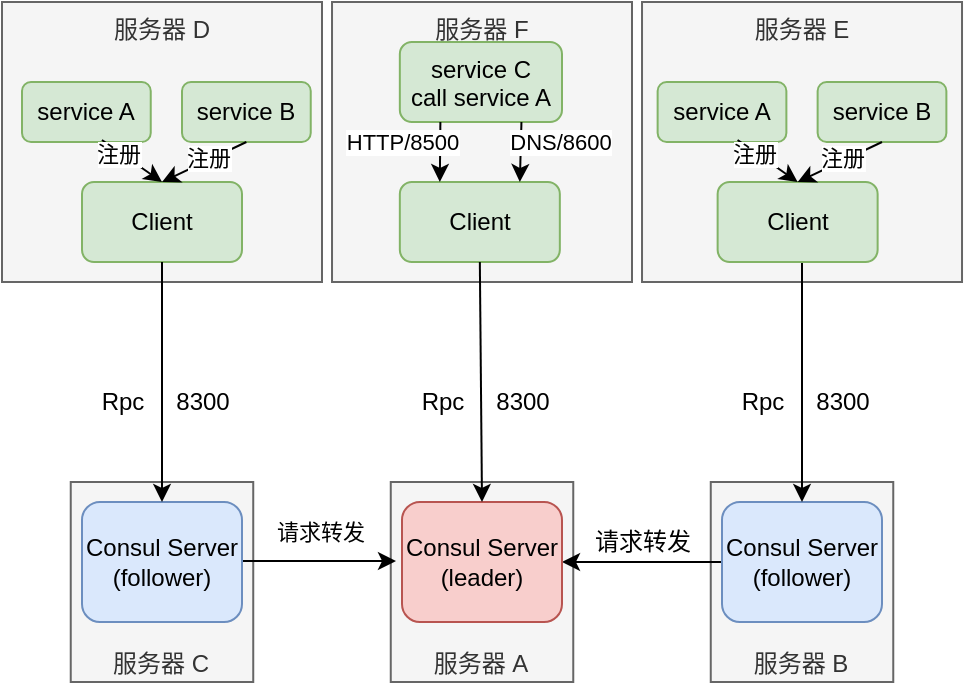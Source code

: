 <mxfile version="13.6.2" type="github"><diagram id="CIPJORyrSqvECjc6BSF2" name="Page-1"><mxGraphModel dx="946" dy="565" grid="1" gridSize="10" guides="1" tooltips="1" connect="1" arrows="1" fold="1" page="1" pageScale="1" pageWidth="827" pageHeight="1169" math="0" shadow="0"><root><mxCell id="0"/><mxCell id="1" parent="0"/><mxCell id="W06UEgixk40ijKuXUCpB-31" value="服务器 F" style="rounded=0;whiteSpace=wrap;html=1;verticalAlign=top;fillColor=#f5f5f5;strokeColor=#666666;fontColor=#333333;" vertex="1" parent="1"><mxGeometry x="325.01" y="70" width="149.99" height="140" as="geometry"/></mxCell><mxCell id="W06UEgixk40ijKuXUCpB-20" value="服务器 E" style="rounded=0;whiteSpace=wrap;html=1;verticalAlign=top;fillColor=#f5f5f5;strokeColor=#666666;fontColor=#333333;" vertex="1" parent="1"><mxGeometry x="480.01" y="70" width="160" height="140" as="geometry"/></mxCell><mxCell id="W06UEgixk40ijKuXUCpB-5" value="服务器 D" style="rounded=0;whiteSpace=wrap;html=1;verticalAlign=top;fillColor=#f5f5f5;strokeColor=#666666;fontColor=#333333;" vertex="1" parent="1"><mxGeometry x="160" y="70" width="160" height="140" as="geometry"/></mxCell><mxCell id="W06UEgixk40ijKuXUCpB-4" value="服务器 A" style="rounded=0;whiteSpace=wrap;html=1;verticalAlign=bottom;fillColor=#f5f5f5;strokeColor=#666666;fontColor=#333333;" vertex="1" parent="1"><mxGeometry x="354.38" y="310" width="91.25" height="100" as="geometry"/></mxCell><mxCell id="W06UEgixk40ijKuXUCpB-6" value="服务器 B" style="rounded=0;whiteSpace=wrap;html=1;verticalAlign=bottom;fillColor=#f5f5f5;strokeColor=#666666;fontColor=#333333;" vertex="1" parent="1"><mxGeometry x="514.38" y="310" width="91.25" height="100" as="geometry"/></mxCell><mxCell id="W06UEgixk40ijKuXUCpB-1" value="服务器 C" style="rounded=0;whiteSpace=wrap;html=1;verticalAlign=bottom;fillColor=#f5f5f5;strokeColor=#666666;fontColor=#333333;" vertex="1" parent="1"><mxGeometry x="194.37" y="310" width="91.25" height="100" as="geometry"/></mxCell><mxCell id="x-3nlXw6WnT5yWIGTW-n-1" value="Client" style="rounded=1;whiteSpace=wrap;html=1;fillColor=#d5e8d4;strokeColor=#82b366;" parent="1" vertex="1"><mxGeometry x="200" y="160" width="80" height="40" as="geometry"/></mxCell><mxCell id="x-3nlXw6WnT5yWIGTW-n-15" value="" style="edgeStyle=orthogonalEdgeStyle;rounded=0;orthogonalLoop=1;jettySize=auto;html=1;" parent="1" edge="1"><mxGeometry relative="1" as="geometry"><mxPoint x="280" y="349.5" as="sourcePoint"/><mxPoint x="357" y="349.5" as="targetPoint"/></mxGeometry></mxCell><mxCell id="x-3nlXw6WnT5yWIGTW-n-30" value="请求转发" style="edgeLabel;html=1;align=center;verticalAlign=middle;resizable=0;points=[];" parent="x-3nlXw6WnT5yWIGTW-n-15" vertex="1" connectable="0"><mxGeometry x="-0.425" y="2" relative="1" as="geometry"><mxPoint x="17" y="-13" as="offset"/></mxGeometry></mxCell><mxCell id="x-3nlXw6WnT5yWIGTW-n-4" value="Consul Server&lt;br&gt;(follower)" style="rounded=1;whiteSpace=wrap;html=1;fillColor=#dae8fc;strokeColor=#6c8ebf;" parent="1" vertex="1"><mxGeometry x="200" y="320" width="80" height="60" as="geometry"/></mxCell><mxCell id="x-3nlXw6WnT5yWIGTW-n-6" value="Client" style="rounded=1;whiteSpace=wrap;html=1;fillColor=#d5e8d4;strokeColor=#82b366;" parent="1" vertex="1"><mxGeometry x="358.92" y="160" width="80" height="40" as="geometry"/></mxCell><mxCell id="x-3nlXw6WnT5yWIGTW-n-17" value="" style="edgeStyle=orthogonalEdgeStyle;rounded=0;orthogonalLoop=1;jettySize=auto;html=1;entryX=1;entryY=0.5;entryDx=0;entryDy=0;exitX=0;exitY=0.5;exitDx=0;exitDy=0;" parent="1" source="x-3nlXw6WnT5yWIGTW-n-8" target="x-3nlXw6WnT5yWIGTW-n-9" edge="1"><mxGeometry relative="1" as="geometry"/></mxCell><mxCell id="x-3nlXw6WnT5yWIGTW-n-8" value="Consul Server&lt;br&gt;(follower)" style="rounded=1;whiteSpace=wrap;html=1;fillColor=#dae8fc;strokeColor=#6c8ebf;" parent="1" vertex="1"><mxGeometry x="520" y="320" width="80" height="60" as="geometry"/></mxCell><mxCell id="x-3nlXw6WnT5yWIGTW-n-9" value="Consul Server&lt;br&gt;(leader)" style="rounded=1;whiteSpace=wrap;html=1;fillColor=#f8cecc;strokeColor=#b85450;" parent="1" vertex="1"><mxGeometry x="360" y="320" width="80" height="60" as="geometry"/></mxCell><mxCell id="x-3nlXw6WnT5yWIGTW-n-18" value="" style="endArrow=classic;html=1;exitX=0.5;exitY=1;exitDx=0;exitDy=0;" parent="1" source="x-3nlXw6WnT5yWIGTW-n-1" target="x-3nlXw6WnT5yWIGTW-n-4" edge="1"><mxGeometry width="50" height="50" relative="1" as="geometry"><mxPoint x="350" y="450" as="sourcePoint"/><mxPoint x="400" y="400" as="targetPoint"/></mxGeometry></mxCell><mxCell id="x-3nlXw6WnT5yWIGTW-n-24" value="" style="endArrow=classic;html=1;exitX=0.5;exitY=1;exitDx=0;exitDy=0;" parent="1" target="x-3nlXw6WnT5yWIGTW-n-8" edge="1"><mxGeometry width="50" height="50" relative="1" as="geometry"><mxPoint x="560" y="200" as="sourcePoint"/><mxPoint x="400" y="400" as="targetPoint"/></mxGeometry></mxCell><mxCell id="x-3nlXw6WnT5yWIGTW-n-25" value="Rpc" style="text;html=1;align=center;verticalAlign=middle;resizable=0;points=[];autosize=1;" parent="1" vertex="1"><mxGeometry x="200" y="260" width="40" height="20" as="geometry"/></mxCell><mxCell id="x-3nlXw6WnT5yWIGTW-n-26" value="8300" style="text;html=1;align=center;verticalAlign=middle;resizable=0;points=[];autosize=1;" parent="1" vertex="1"><mxGeometry x="240" y="260" width="40" height="20" as="geometry"/></mxCell><mxCell id="x-3nlXw6WnT5yWIGTW-n-27" value="Rpc" style="text;html=1;align=center;verticalAlign=middle;resizable=0;points=[];autosize=1;" parent="1" vertex="1"><mxGeometry x="520" y="260" width="40" height="20" as="geometry"/></mxCell><mxCell id="x-3nlXw6WnT5yWIGTW-n-28" value="8300" style="text;html=1;align=center;verticalAlign=middle;resizable=0;points=[];autosize=1;" parent="1" vertex="1"><mxGeometry x="560" y="260" width="40" height="20" as="geometry"/></mxCell><mxCell id="x-3nlXw6WnT5yWIGTW-n-32" value="请求转发" style="text;html=1;align=center;verticalAlign=middle;resizable=0;points=[];autosize=1;" parent="1" vertex="1"><mxGeometry x="450" y="330" width="60" height="20" as="geometry"/></mxCell><mxCell id="W06UEgixk40ijKuXUCpB-7" value="service A" style="rounded=1;whiteSpace=wrap;html=1;fillColor=#d5e8d4;strokeColor=#82b366;" vertex="1" parent="1"><mxGeometry x="170" y="110" width="64.37" height="30" as="geometry"/></mxCell><mxCell id="W06UEgixk40ijKuXUCpB-8" value="" style="endArrow=classic;html=1;exitX=0.621;exitY=0.967;exitDx=0;exitDy=0;entryX=0.5;entryY=0;entryDx=0;entryDy=0;exitPerimeter=0;" edge="1" parent="1" source="W06UEgixk40ijKuXUCpB-7" target="x-3nlXw6WnT5yWIGTW-n-1"><mxGeometry width="50" height="50" relative="1" as="geometry"><mxPoint x="430" y="350" as="sourcePoint"/><mxPoint x="480" y="300" as="targetPoint"/></mxGeometry></mxCell><mxCell id="W06UEgixk40ijKuXUCpB-12" value="注册" style="edgeLabel;html=1;align=center;verticalAlign=middle;resizable=0;points=[];" vertex="1" connectable="0" parent="W06UEgixk40ijKuXUCpB-8"><mxGeometry x="-0.422" y="-1" relative="1" as="geometry"><mxPoint as="offset"/></mxGeometry></mxCell><mxCell id="W06UEgixk40ijKuXUCpB-9" value="service B" style="rounded=1;whiteSpace=wrap;html=1;fillColor=#d5e8d4;strokeColor=#82b366;" vertex="1" parent="1"><mxGeometry x="250" y="110" width="64.37" height="30" as="geometry"/></mxCell><mxCell id="W06UEgixk40ijKuXUCpB-10" value="" style="endArrow=classic;html=1;exitX=0.5;exitY=1;exitDx=0;exitDy=0;entryX=0.5;entryY=0;entryDx=0;entryDy=0;" edge="1" parent="1" source="W06UEgixk40ijKuXUCpB-9" target="x-3nlXw6WnT5yWIGTW-n-1"><mxGeometry width="50" height="50" relative="1" as="geometry"><mxPoint x="430" y="350" as="sourcePoint"/><mxPoint x="480" y="300" as="targetPoint"/></mxGeometry></mxCell><mxCell id="W06UEgixk40ijKuXUCpB-11" value="注册" style="edgeLabel;html=1;align=center;verticalAlign=middle;resizable=0;points=[];" vertex="1" connectable="0" parent="W06UEgixk40ijKuXUCpB-10"><mxGeometry x="-0.072" y="-1" relative="1" as="geometry"><mxPoint y="-1" as="offset"/></mxGeometry></mxCell><mxCell id="W06UEgixk40ijKuXUCpB-13" value="Client" style="rounded=1;whiteSpace=wrap;html=1;fillColor=#d5e8d4;strokeColor=#82b366;" vertex="1" parent="1"><mxGeometry x="517.82" y="160" width="80" height="40" as="geometry"/></mxCell><mxCell id="W06UEgixk40ijKuXUCpB-14" value="service A" style="rounded=1;whiteSpace=wrap;html=1;fillColor=#d5e8d4;strokeColor=#82b366;" vertex="1" parent="1"><mxGeometry x="487.82" y="110" width="64.37" height="30" as="geometry"/></mxCell><mxCell id="W06UEgixk40ijKuXUCpB-15" value="" style="endArrow=classic;html=1;exitX=0.621;exitY=0.967;exitDx=0;exitDy=0;entryX=0.5;entryY=0;entryDx=0;entryDy=0;exitPerimeter=0;" edge="1" parent="1" source="W06UEgixk40ijKuXUCpB-14" target="W06UEgixk40ijKuXUCpB-13"><mxGeometry width="50" height="50" relative="1" as="geometry"><mxPoint x="747.82" y="350" as="sourcePoint"/><mxPoint x="797.82" y="300" as="targetPoint"/></mxGeometry></mxCell><mxCell id="W06UEgixk40ijKuXUCpB-16" value="注册" style="edgeLabel;html=1;align=center;verticalAlign=middle;resizable=0;points=[];" vertex="1" connectable="0" parent="W06UEgixk40ijKuXUCpB-15"><mxGeometry x="-0.422" y="-1" relative="1" as="geometry"><mxPoint as="offset"/></mxGeometry></mxCell><mxCell id="W06UEgixk40ijKuXUCpB-17" value="service B" style="rounded=1;whiteSpace=wrap;html=1;fillColor=#d5e8d4;strokeColor=#82b366;" vertex="1" parent="1"><mxGeometry x="567.82" y="110" width="64.37" height="30" as="geometry"/></mxCell><mxCell id="W06UEgixk40ijKuXUCpB-18" value="" style="endArrow=classic;html=1;exitX=0.5;exitY=1;exitDx=0;exitDy=0;entryX=0.5;entryY=0;entryDx=0;entryDy=0;" edge="1" parent="1" source="W06UEgixk40ijKuXUCpB-17" target="W06UEgixk40ijKuXUCpB-13"><mxGeometry width="50" height="50" relative="1" as="geometry"><mxPoint x="747.82" y="350" as="sourcePoint"/><mxPoint x="797.82" y="300" as="targetPoint"/></mxGeometry></mxCell><mxCell id="W06UEgixk40ijKuXUCpB-19" value="注册" style="edgeLabel;html=1;align=center;verticalAlign=middle;resizable=0;points=[];" vertex="1" connectable="0" parent="W06UEgixk40ijKuXUCpB-18"><mxGeometry x="-0.072" y="-1" relative="1" as="geometry"><mxPoint y="-1" as="offset"/></mxGeometry></mxCell><mxCell id="W06UEgixk40ijKuXUCpB-23" value="service C&lt;br&gt;call service A" style="rounded=1;whiteSpace=wrap;html=1;fillColor=#d5e8d4;strokeColor=#82b366;verticalAlign=top;" vertex="1" parent="1"><mxGeometry x="358.92" y="90" width="81.08" height="40" as="geometry"/></mxCell><mxCell id="W06UEgixk40ijKuXUCpB-24" value="" style="endArrow=classic;html=1;exitX=0.25;exitY=1;exitDx=0;exitDy=0;entryX=0.25;entryY=0;entryDx=0;entryDy=0;" edge="1" parent="1" source="W06UEgixk40ijKuXUCpB-23" target="x-3nlXw6WnT5yWIGTW-n-6"><mxGeometry width="50" height="50" relative="1" as="geometry"><mxPoint x="480" y="350" as="sourcePoint"/><mxPoint x="530" y="300" as="targetPoint"/></mxGeometry></mxCell><mxCell id="W06UEgixk40ijKuXUCpB-29" value="HTTP/8500" style="edgeLabel;html=1;align=center;verticalAlign=middle;resizable=0;points=[];" vertex="1" connectable="0" parent="W06UEgixk40ijKuXUCpB-24"><mxGeometry x="-0.335" y="-2" relative="1" as="geometry"><mxPoint x="-17.64" y="-0.03" as="offset"/></mxGeometry></mxCell><mxCell id="W06UEgixk40ijKuXUCpB-25" value="" style="endArrow=classic;html=1;exitX=0.75;exitY=1;exitDx=0;exitDy=0;entryX=0.75;entryY=0;entryDx=0;entryDy=0;" edge="1" parent="1" source="W06UEgixk40ijKuXUCpB-23" target="x-3nlXw6WnT5yWIGTW-n-6"><mxGeometry width="50" height="50" relative="1" as="geometry"><mxPoint x="480" y="350" as="sourcePoint"/><mxPoint x="530" y="300" as="targetPoint"/></mxGeometry></mxCell><mxCell id="W06UEgixk40ijKuXUCpB-30" value="DNS/8600" style="edgeLabel;html=1;align=center;verticalAlign=middle;resizable=0;points=[];" vertex="1" connectable="0" parent="W06UEgixk40ijKuXUCpB-25"><mxGeometry x="-0.469" y="2" relative="1" as="geometry"><mxPoint x="17.59" y="1.96" as="offset"/></mxGeometry></mxCell><mxCell id="W06UEgixk40ijKuXUCpB-26" value="" style="endArrow=classic;html=1;exitX=0.5;exitY=1;exitDx=0;exitDy=0;entryX=0.5;entryY=0;entryDx=0;entryDy=0;" edge="1" parent="1" source="x-3nlXw6WnT5yWIGTW-n-6" target="x-3nlXw6WnT5yWIGTW-n-9"><mxGeometry width="50" height="50" relative="1" as="geometry"><mxPoint x="480" y="350" as="sourcePoint"/><mxPoint x="530" y="300" as="targetPoint"/></mxGeometry></mxCell><mxCell id="W06UEgixk40ijKuXUCpB-27" value="Rpc" style="text;html=1;align=center;verticalAlign=middle;resizable=0;points=[];autosize=1;" vertex="1" parent="1"><mxGeometry x="360" y="260" width="40" height="20" as="geometry"/></mxCell><mxCell id="W06UEgixk40ijKuXUCpB-28" value="8300" style="text;html=1;align=center;verticalAlign=middle;resizable=0;points=[];autosize=1;" vertex="1" parent="1"><mxGeometry x="400" y="260" width="40" height="20" as="geometry"/></mxCell></root></mxGraphModel></diagram></mxfile>